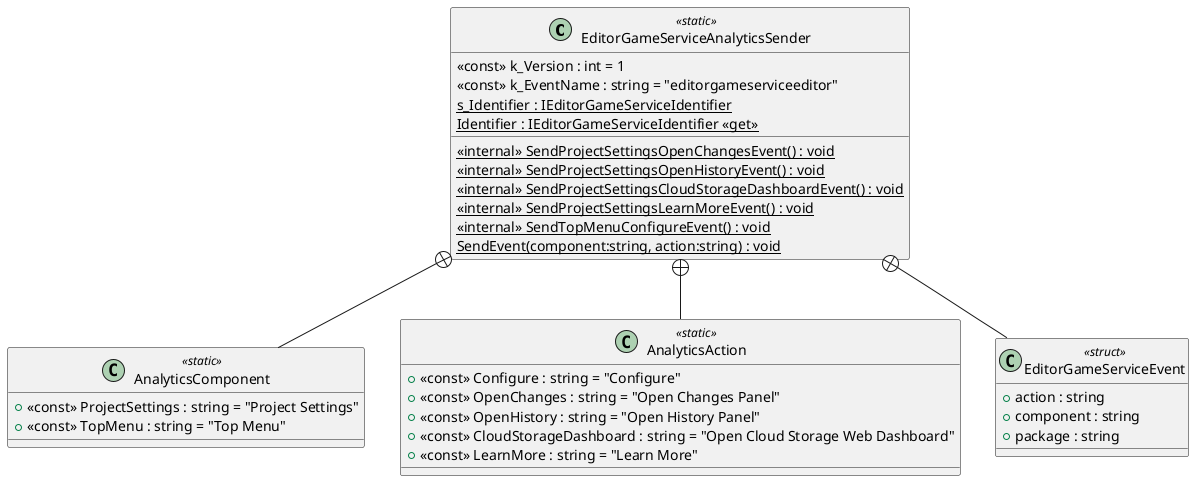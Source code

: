 @startuml
class EditorGameServiceAnalyticsSender <<static>> {
    <<const>> k_Version : int = 1
    <<const>> k_EventName : string = "editorgameserviceeditor"
    {static} s_Identifier : IEditorGameServiceIdentifier
    {static} Identifier : IEditorGameServiceIdentifier <<get>>
    <<internal>> {static} SendProjectSettingsOpenChangesEvent() : void
    <<internal>> {static} SendProjectSettingsOpenHistoryEvent() : void
    <<internal>> {static} SendProjectSettingsCloudStorageDashboardEvent() : void
    <<internal>> {static} SendProjectSettingsLearnMoreEvent() : void
    <<internal>> {static} SendTopMenuConfigureEvent() : void
    {static} SendEvent(component:string, action:string) : void
}
class AnalyticsComponent <<static>> {
    + <<const>> ProjectSettings : string = "Project Settings"
    + <<const>> TopMenu : string = "Top Menu"
}
class AnalyticsAction <<static>> {
    + <<const>> Configure : string = "Configure"
    + <<const>> OpenChanges : string = "Open Changes Panel"
    + <<const>> OpenHistory : string = "Open History Panel"
    + <<const>> CloudStorageDashboard : string = "Open Cloud Storage Web Dashboard"
    + <<const>> LearnMore : string = "Learn More"
}
class EditorGameServiceEvent <<struct>> {
    + action : string
    + component : string
    + package : string
}
EditorGameServiceAnalyticsSender +-- AnalyticsComponent
EditorGameServiceAnalyticsSender +-- AnalyticsAction
EditorGameServiceAnalyticsSender +-- EditorGameServiceEvent
@enduml

